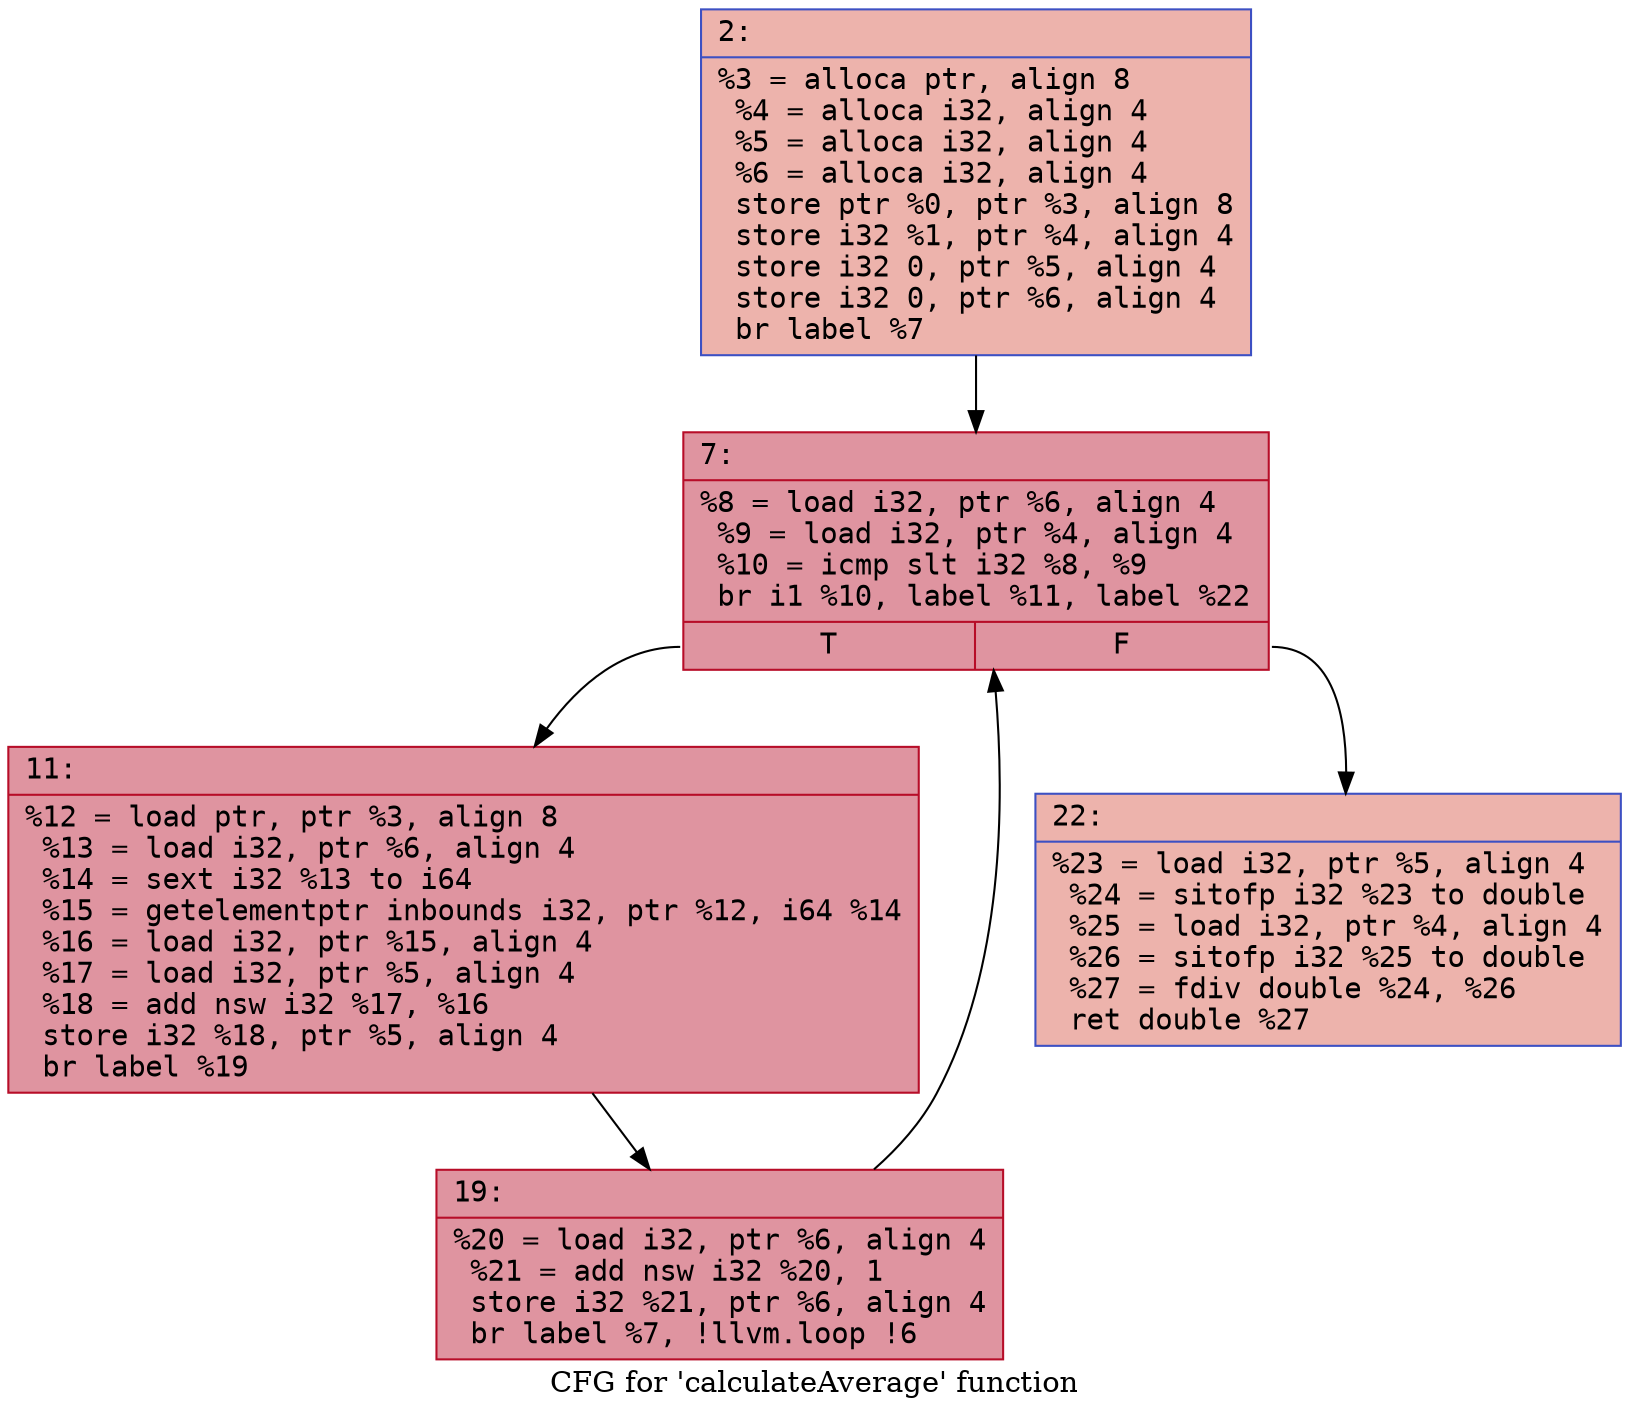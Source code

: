 digraph "CFG for 'calculateAverage' function" {
	label="CFG for 'calculateAverage' function";

	Node0x5be63f342630 [shape=record,color="#3d50c3ff", style=filled, fillcolor="#d6524470" fontname="Courier",label="{2:\l|  %3 = alloca ptr, align 8\l  %4 = alloca i32, align 4\l  %5 = alloca i32, align 4\l  %6 = alloca i32, align 4\l  store ptr %0, ptr %3, align 8\l  store i32 %1, ptr %4, align 4\l  store i32 0, ptr %5, align 4\l  store i32 0, ptr %6, align 4\l  br label %7\l}"];
	Node0x5be63f342630 -> Node0x5be63f342a80[tooltip="2 -> 7\nProbability 100.00%" ];
	Node0x5be63f342a80 [shape=record,color="#b70d28ff", style=filled, fillcolor="#b70d2870" fontname="Courier",label="{7:\l|  %8 = load i32, ptr %6, align 4\l  %9 = load i32, ptr %4, align 4\l  %10 = icmp slt i32 %8, %9\l  br i1 %10, label %11, label %22\l|{<s0>T|<s1>F}}"];
	Node0x5be63f342a80:s0 -> Node0x5be63f342c40[tooltip="7 -> 11\nProbability 96.88%" ];
	Node0x5be63f342a80:s1 -> Node0x5be63f343170[tooltip="7 -> 22\nProbability 3.12%" ];
	Node0x5be63f342c40 [shape=record,color="#b70d28ff", style=filled, fillcolor="#b70d2870" fontname="Courier",label="{11:\l|  %12 = load ptr, ptr %3, align 8\l  %13 = load i32, ptr %6, align 4\l  %14 = sext i32 %13 to i64\l  %15 = getelementptr inbounds i32, ptr %12, i64 %14\l  %16 = load i32, ptr %15, align 4\l  %17 = load i32, ptr %5, align 4\l  %18 = add nsw i32 %17, %16\l  store i32 %18, ptr %5, align 4\l  br label %19\l}"];
	Node0x5be63f342c40 -> Node0x5be63f3436f0[tooltip="11 -> 19\nProbability 100.00%" ];
	Node0x5be63f3436f0 [shape=record,color="#b70d28ff", style=filled, fillcolor="#b70d2870" fontname="Courier",label="{19:\l|  %20 = load i32, ptr %6, align 4\l  %21 = add nsw i32 %20, 1\l  store i32 %21, ptr %6, align 4\l  br label %7, !llvm.loop !6\l}"];
	Node0x5be63f3436f0 -> Node0x5be63f342a80[tooltip="19 -> 7\nProbability 100.00%" ];
	Node0x5be63f343170 [shape=record,color="#3d50c3ff", style=filled, fillcolor="#d6524470" fontname="Courier",label="{22:\l|  %23 = load i32, ptr %5, align 4\l  %24 = sitofp i32 %23 to double\l  %25 = load i32, ptr %4, align 4\l  %26 = sitofp i32 %25 to double\l  %27 = fdiv double %24, %26\l  ret double %27\l}"];
}
